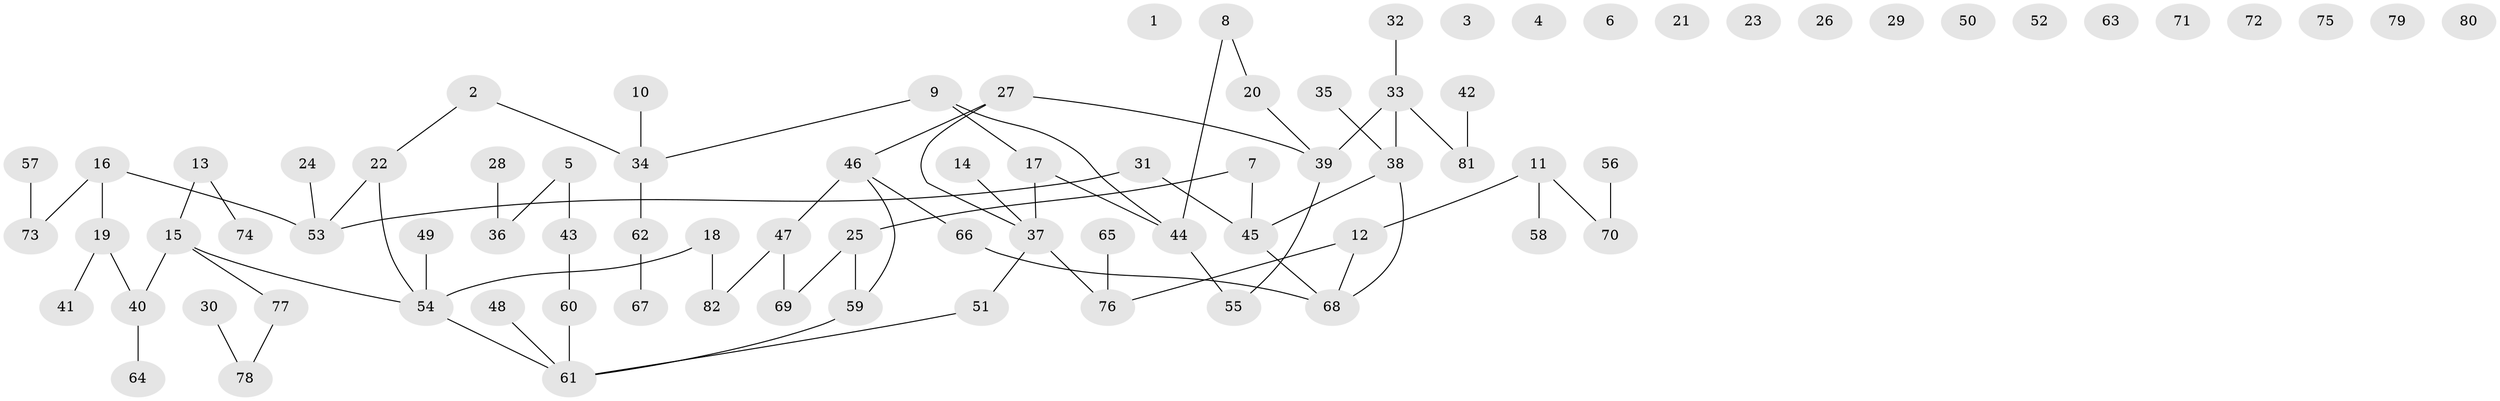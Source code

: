 // coarse degree distribution, {0: 0.2807017543859649, 3: 0.12280701754385964, 2: 0.10526315789473684, 4: 0.17543859649122806, 1: 0.2631578947368421, 5: 0.03508771929824561, 6: 0.017543859649122806}
// Generated by graph-tools (version 1.1) at 2025/23/03/03/25 07:23:25]
// undirected, 82 vertices, 78 edges
graph export_dot {
graph [start="1"]
  node [color=gray90,style=filled];
  1;
  2;
  3;
  4;
  5;
  6;
  7;
  8;
  9;
  10;
  11;
  12;
  13;
  14;
  15;
  16;
  17;
  18;
  19;
  20;
  21;
  22;
  23;
  24;
  25;
  26;
  27;
  28;
  29;
  30;
  31;
  32;
  33;
  34;
  35;
  36;
  37;
  38;
  39;
  40;
  41;
  42;
  43;
  44;
  45;
  46;
  47;
  48;
  49;
  50;
  51;
  52;
  53;
  54;
  55;
  56;
  57;
  58;
  59;
  60;
  61;
  62;
  63;
  64;
  65;
  66;
  67;
  68;
  69;
  70;
  71;
  72;
  73;
  74;
  75;
  76;
  77;
  78;
  79;
  80;
  81;
  82;
  2 -- 22;
  2 -- 34;
  5 -- 36;
  5 -- 43;
  7 -- 25;
  7 -- 45;
  8 -- 20;
  8 -- 44;
  9 -- 17;
  9 -- 34;
  9 -- 44;
  10 -- 34;
  11 -- 12;
  11 -- 58;
  11 -- 70;
  12 -- 68;
  12 -- 76;
  13 -- 15;
  13 -- 74;
  14 -- 37;
  15 -- 40;
  15 -- 54;
  15 -- 77;
  16 -- 19;
  16 -- 53;
  16 -- 73;
  17 -- 37;
  17 -- 44;
  18 -- 54;
  18 -- 82;
  19 -- 40;
  19 -- 41;
  20 -- 39;
  22 -- 53;
  22 -- 54;
  24 -- 53;
  25 -- 59;
  25 -- 69;
  27 -- 37;
  27 -- 39;
  27 -- 46;
  28 -- 36;
  30 -- 78;
  31 -- 45;
  31 -- 53;
  32 -- 33;
  33 -- 38;
  33 -- 39;
  33 -- 81;
  34 -- 62;
  35 -- 38;
  37 -- 51;
  37 -- 76;
  38 -- 45;
  38 -- 68;
  39 -- 55;
  40 -- 64;
  42 -- 81;
  43 -- 60;
  44 -- 55;
  45 -- 68;
  46 -- 47;
  46 -- 59;
  46 -- 66;
  47 -- 69;
  47 -- 82;
  48 -- 61;
  49 -- 54;
  51 -- 61;
  54 -- 61;
  56 -- 70;
  57 -- 73;
  59 -- 61;
  60 -- 61;
  62 -- 67;
  65 -- 76;
  66 -- 68;
  77 -- 78;
}
